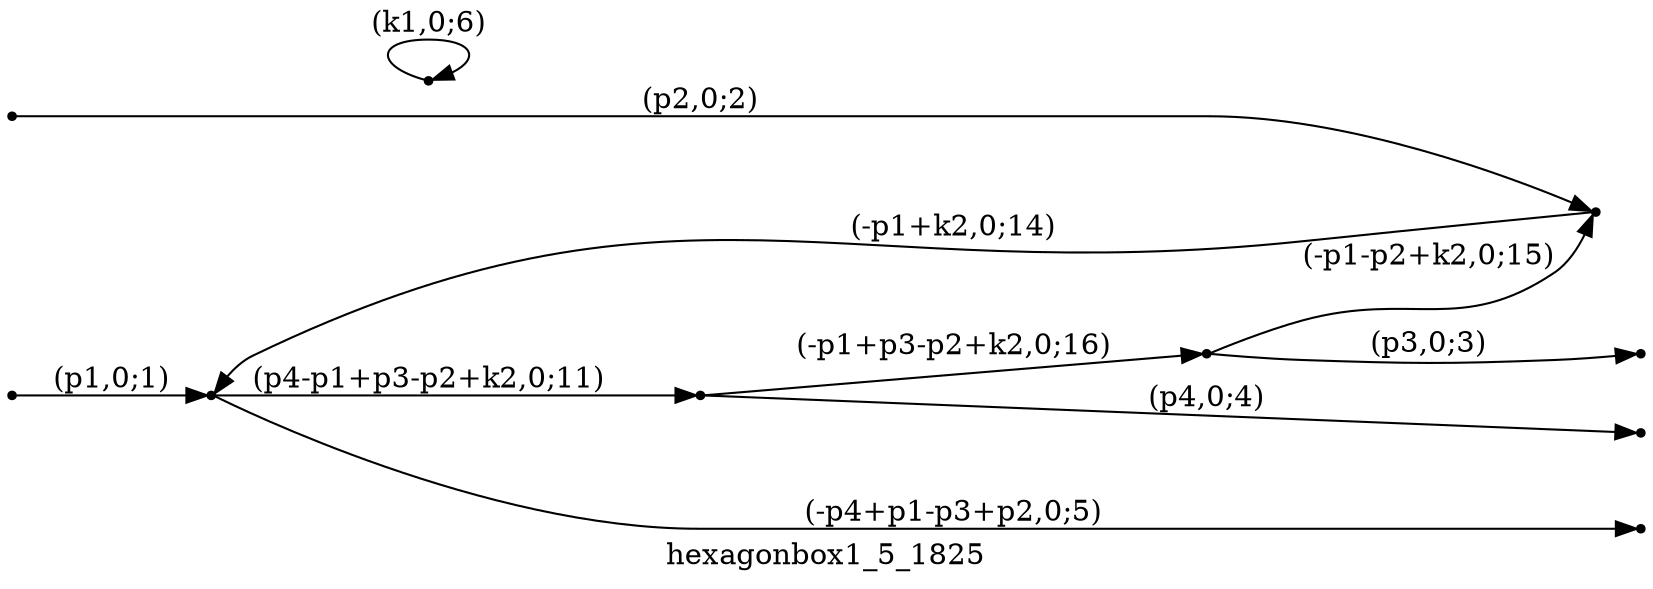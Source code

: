 digraph hexagonbox1_5_1825 {
  label="hexagonbox1_5_1825";
  rankdir="LR";
  subgraph edges {
    -1 -> 2 [label="(p1,0;1)"];
    -2 -> 3 [label="(p2,0;2)"];
    4 -> -3 [label="(p3,0;3)"];
    1 -> -4 [label="(p4,0;4)"];
    2 -> -5 [label="(-p4+p1-p3+p2,0;5)"];
    5 -> 5 [label="(k1,0;6)"];
    2 -> 1 [label="(p4-p1+p3-p2+k2,0;11)"];
    3 -> 2 [label="(-p1+k2,0;14)"];
    4 -> 3 [label="(-p1-p2+k2,0;15)"];
    1 -> 4 [label="(-p1+p3-p2+k2,0;16)"];
  }
  subgraph incoming { rank="source"; -1; -2; }
  subgraph outgoing { rank="sink"; -3; -4; -5; }
-5 [shape=point];
-4 [shape=point];
-3 [shape=point];
-2 [shape=point];
-1 [shape=point];
1 [shape=point];
2 [shape=point];
3 [shape=point];
4 [shape=point];
5 [shape=point];
}

